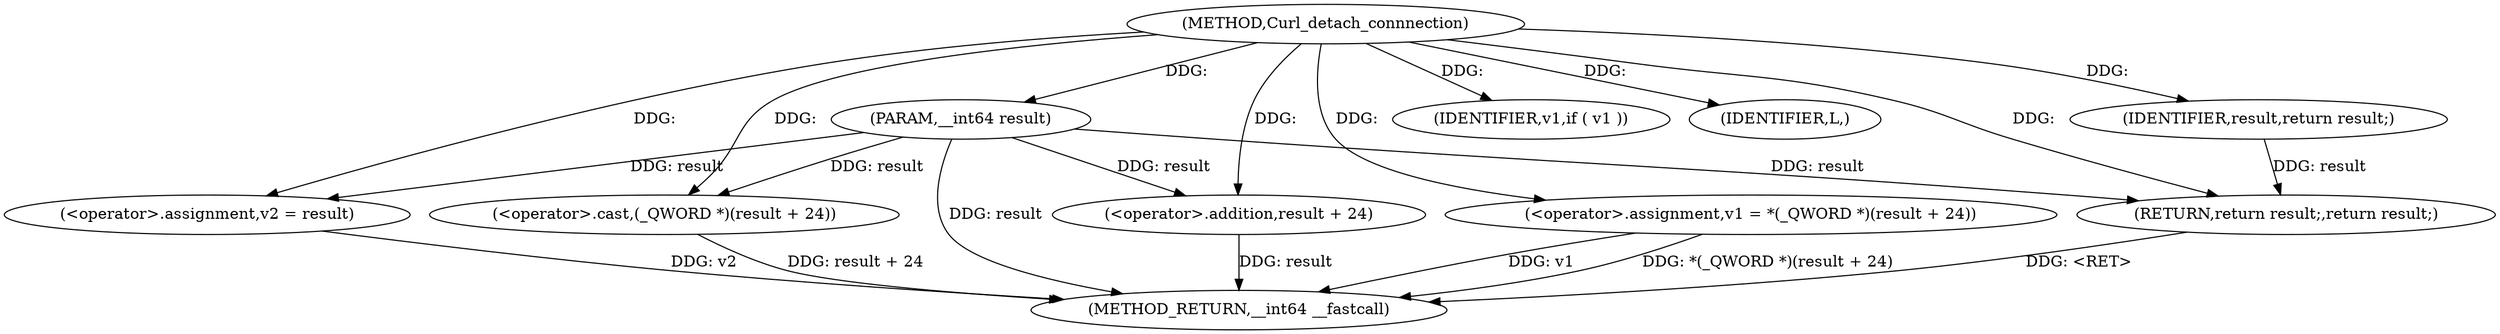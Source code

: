 digraph Curl_detach_connnection {  
"1000103" [label = "(METHOD,Curl_detach_connnection)" ]
"1000124" [label = "(METHOD_RETURN,__int64 __fastcall)" ]
"1000104" [label = "(PARAM,__int64 result)" ]
"1000108" [label = "(<operator>.assignment,v2 = result)" ]
"1000111" [label = "(<operator>.assignment,v1 = *(_QWORD *)(result + 24))" ]
"1000114" [label = "(<operator>.cast,(_QWORD *)(result + 24))" ]
"1000116" [label = "(<operator>.addition,result + 24)" ]
"1000120" [label = "(IDENTIFIER,v1,if ( v1 ))" ]
"1000121" [label = "(IDENTIFIER,L,)" ]
"1000122" [label = "(RETURN,return result;,return result;)" ]
"1000123" [label = "(IDENTIFIER,result,return result;)" ]
  "1000111" -> "1000124"  [ label = "DDG: *(_QWORD *)(result + 24)"] 
  "1000116" -> "1000124"  [ label = "DDG: result"] 
  "1000108" -> "1000124"  [ label = "DDG: v2"] 
  "1000114" -> "1000124"  [ label = "DDG: result + 24"] 
  "1000104" -> "1000124"  [ label = "DDG: result"] 
  "1000111" -> "1000124"  [ label = "DDG: v1"] 
  "1000122" -> "1000124"  [ label = "DDG: <RET>"] 
  "1000103" -> "1000104"  [ label = "DDG: "] 
  "1000104" -> "1000108"  [ label = "DDG: result"] 
  "1000103" -> "1000108"  [ label = "DDG: "] 
  "1000103" -> "1000111"  [ label = "DDG: "] 
  "1000104" -> "1000114"  [ label = "DDG: result"] 
  "1000103" -> "1000114"  [ label = "DDG: "] 
  "1000104" -> "1000116"  [ label = "DDG: result"] 
  "1000103" -> "1000116"  [ label = "DDG: "] 
  "1000103" -> "1000120"  [ label = "DDG: "] 
  "1000103" -> "1000121"  [ label = "DDG: "] 
  "1000123" -> "1000122"  [ label = "DDG: result"] 
  "1000104" -> "1000122"  [ label = "DDG: result"] 
  "1000103" -> "1000122"  [ label = "DDG: "] 
  "1000103" -> "1000123"  [ label = "DDG: "] 
}
